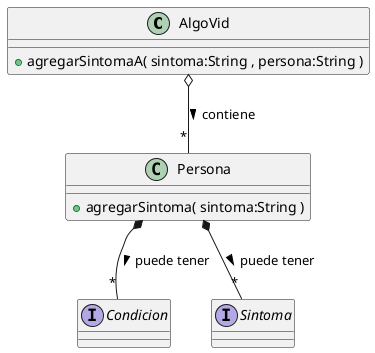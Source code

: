 @startuml


class AlgoVid{
	+agregarSintomaA( sintoma:String , persona:String )
}
class Persona{
	+agregarSintoma( sintoma:String )
}
interface Condicion{

}
interface Sintoma{

}

AlgoVid o-- "*" Persona : contiene >

Persona *-- "*" Sintoma : puede tener >

Persona *-- "*" Condicion : puede tener >

@enduml